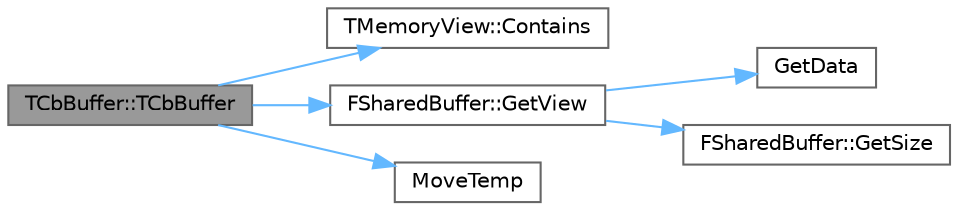 digraph "TCbBuffer::TCbBuffer"
{
 // INTERACTIVE_SVG=YES
 // LATEX_PDF_SIZE
  bgcolor="transparent";
  edge [fontname=Helvetica,fontsize=10,labelfontname=Helvetica,labelfontsize=10];
  node [fontname=Helvetica,fontsize=10,shape=box,height=0.2,width=0.4];
  rankdir="LR";
  Node1 [id="Node000001",label="TCbBuffer::TCbBuffer",height=0.2,width=0.4,color="gray40", fillcolor="grey60", style="filled", fontcolor="black",tooltip="Construct a value that holds a reference to the buffer that contains it."];
  Node1 -> Node2 [id="edge1_Node000001_Node000002",color="steelblue1",style="solid",tooltip=" "];
  Node2 [id="Node000002",label="TMemoryView::Contains",height=0.2,width=0.4,color="grey40", fillcolor="white", style="filled",URL="$d9/dc5/classTMemoryView.html#aa44e76938b2e5ae43c3d5f204ba25f3a",tooltip="Returns whether this view fully contains the other view."];
  Node1 -> Node3 [id="edge2_Node000001_Node000003",color="steelblue1",style="solid",tooltip=" "];
  Node3 [id="Node000003",label="FSharedBuffer::GetView",height=0.2,width=0.4,color="grey40", fillcolor="white", style="filled",URL="$d5/d2c/classFSharedBuffer.html#a0d7f33f1f17b0e821dcd6a2d1bf8e0d9",tooltip="Returns a view of the buffer."];
  Node3 -> Node4 [id="edge3_Node000003_Node000004",color="steelblue1",style="solid",tooltip=" "];
  Node4 [id="Node000004",label="GetData",height=0.2,width=0.4,color="grey40", fillcolor="white", style="filled",URL="$d3/ddf/StringConv_8h.html#a4111b73e6a9d7101173e7223118962f3",tooltip=" "];
  Node3 -> Node5 [id="edge4_Node000003_Node000005",color="steelblue1",style="solid",tooltip=" "];
  Node5 [id="Node000005",label="FSharedBuffer::GetSize",height=0.2,width=0.4,color="grey40", fillcolor="white", style="filled",URL="$d5/d2c/classFSharedBuffer.html#a545f64d80f3d3e867cb2c4cf2cd17098",tooltip="Returns the size of the buffer in bytes."];
  Node1 -> Node6 [id="edge5_Node000001_Node000006",color="steelblue1",style="solid",tooltip=" "];
  Node6 [id="Node000006",label="MoveTemp",height=0.2,width=0.4,color="grey40", fillcolor="white", style="filled",URL="$d4/d24/UnrealTemplate_8h.html#ad5e6c049aeb9c9115fec514ba581dbb6",tooltip="MoveTemp will cast a reference to an rvalue reference."];
}

